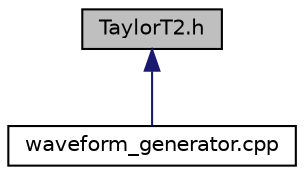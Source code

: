 digraph "TaylorT2.h"
{
  edge [fontname="Helvetica",fontsize="10",labelfontname="Helvetica",labelfontsize="10"];
  node [fontname="Helvetica",fontsize="10",shape=record];
  Node12 [label="TaylorT2.h",height=0.2,width=0.4,color="black", fillcolor="grey75", style="filled", fontcolor="black"];
  Node12 -> Node13 [dir="back",color="midnightblue",fontsize="10",style="solid",fontname="Helvetica"];
  Node13 [label="waveform_generator.cpp",height=0.2,width=0.4,color="black", fillcolor="white", style="filled",URL="$dc/dd2/waveform__generator_8cpp.html"];
}
